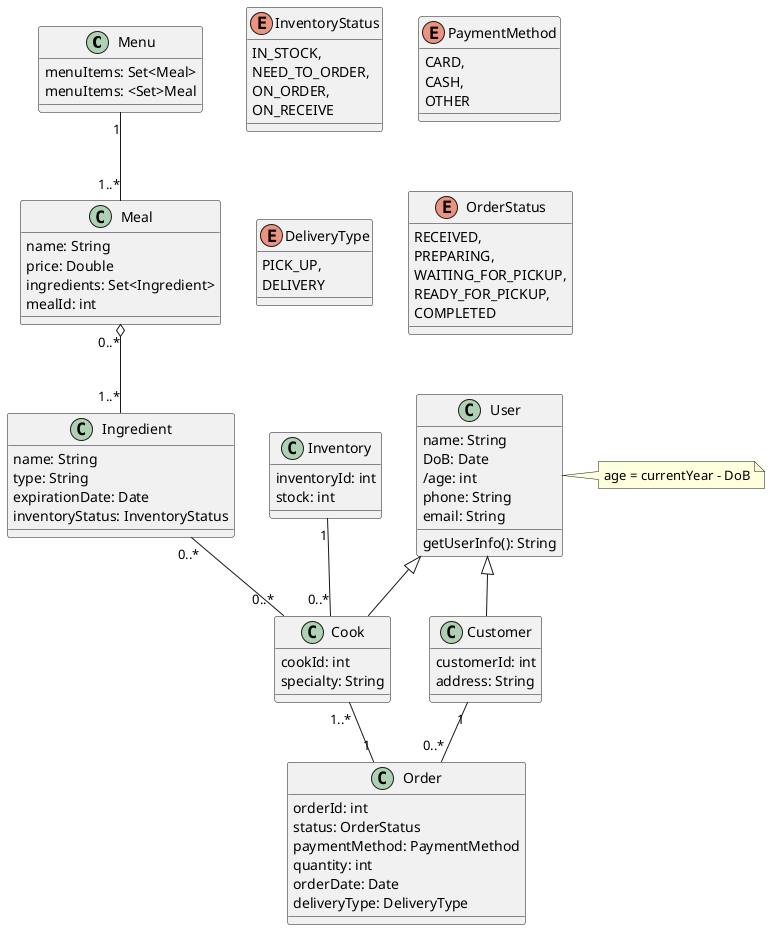 @startuml

skinparam classAttributeIconSize 0

class Menu {
  menuItems: Set<Meal>
}

class Meal {
  name: String
  price: Double
  ingredients: Set<Ingredient>
}

class Ingredient {
  name: String
  type: String
  expirationDate: Date
  inventoryStatus: InventoryStatus
}

enum InventoryStatus {
  IN_STOCK,
  NEED_TO_ORDER,
  ON_ORDER,
  ON_RECEIVE
}

enum PaymentMethod {
  CARD,
  CASH,
  OTHER
}

enum DeliveryType {
  PICK_UP,
  DELIVERY
}

enum OrderStatus {
  RECEIVED,
  PREPARING,
  WAITING_FOR_PICKUP,
  READY_FOR_PICKUP,
  COMPLETED
}


class User {
  name: String
  DoB: Date
  /age: int
  phone: String
  email: String
  getUserInfo(): String
}

note right of User
  age = currentYear - DoB
end note

class Menu {
  menuItems: <Set>Meal
}


class Cook {
  cookId: int
  specialty: String
}


class Customer {
  customerId: int
  address: String
}

class Order {
  orderId: int
  status: OrderStatus
  paymentMethod: PaymentMethod
  quantity: int
  orderDate: Date
  deliveryType: DeliveryType
}


class Meal {
  mealId: int
}

class Inventory {
  inventoryId: int
  stock: int
}

' customer 继承自 user
User <|-- Customer
' cook 继承自 user
User <|-- Cook
'customer:1 order:0..*
Customer "1" -- "0..*" Order
'cook:1..* order:1
Cook "1..*" -- "1" Order
'ingredient:0..* cook:0..*
Ingredient "0..*" -- "0..*" Cook
Menu "1" -- "1..*" Meal
Meal "0..*" o-- "1..*" Ingredient
'cook "0..*" -- "1" Inventory
Inventory "1" -- "0..*" Cook